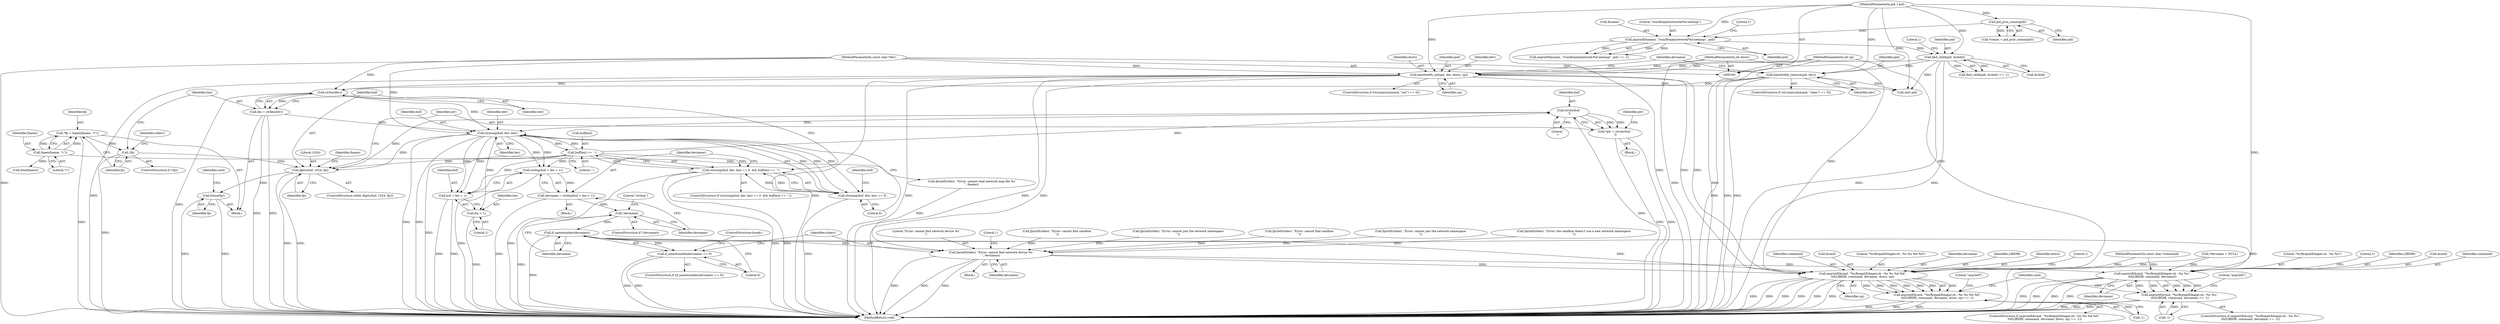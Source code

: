 digraph "0_firejail_5d43fdcd215203868d440ffc42036f5f5ffc89fc@API" {
"1000265" [label="(Call,strchr(buf, '\n'))"];
"1000288" [label="(Call,buf[len] == ':')"];
"1000283" [label="(Call,strncmp(buf, dev, len))"];
"1000265" [label="(Call,strchr(buf, '\n'))"];
"1000257" [label="(Call,fgets(buf, 1024, fp))"];
"1000241" [label="(Call,!fp)"];
"1000235" [label="(Call,*fp = fopen(fname, \"r\"))"];
"1000237" [label="(Call,fopen(fname, \"r\"))"];
"1000254" [label="(Call,strlen(dev))"];
"1000197" [label="(Call,bandwidth_set(pid, dev, down, up))"];
"1000168" [label="(Call,find_child(pid, &child))"];
"1000141" [label="(Call,asprintf(&name, \"/run/firejail/network/%d-netmap\", pid))"];
"1000112" [label="(Call,pid_proc_comm(pid))"];
"1000101" [label="(MethodParameterIn,pid_t pid)"];
"1000103" [label="(MethodParameterIn,const char *dev)"];
"1000104" [label="(MethodParameterIn,int down)"];
"1000105" [label="(MethodParameterIn,int up)"];
"1000209" [label="(Call,bandwidth_remove(pid, dev))"];
"1000252" [label="(Call,len = strlen(dev))"];
"1000263" [label="(Call,*ptr = strchr(buf, '\n'))"];
"1000322" [label="(Call,fclose(fp))"];
"1000282" [label="(Call,strncmp(buf, dev, len) == 0)"];
"1000281" [label="(Call,strncmp(buf, dev, len) == 0  && buf[len] == ':')"];
"1000296" [label="(Call,strdup(buf + len + 1))"];
"1000294" [label="(Call,devname = strdup(buf + len + 1))"];
"1000303" [label="(Call,!devname)"];
"1000309" [label="(Call,if_nametoindex(devname))"];
"1000308" [label="(Call,if_nametoindex(devname) == 0)"];
"1000313" [label="(Call,fprintf(stderr, \"Error: cannot find network device %s\n\", devname))"];
"1000340" [label="(Call,asprintf(&cmd, \"%s/firejail/fshaper.sh --%s %s %d %d\",\n\t\t\t\tLIBDIR, command, devname, down, up))"];
"1000339" [label="(Call,asprintf(&cmd, \"%s/firejail/fshaper.sh --%s %s %d %d\",\n\t\t\t\tLIBDIR, command, devname, down, up) == -1)"];
"1000357" [label="(Call,asprintf(&cmd, \"%s/firejail/fshaper.sh --%s %s\",\n\t\t\t\tLIBDIR, command, devname))"];
"1000356" [label="(Call,asprintf(&cmd, \"%s/firejail/fshaper.sh --%s %s\",\n\t\t\t\tLIBDIR, command, devname) == -1)"];
"1000297" [label="(Call,buf + len + 1)"];
"1000299" [label="(Call,len + 1)"];
"1000298" [label="(Identifier,buf)"];
"1000362" [label="(Identifier,command)"];
"1000227" [label="(Call,(int) pid)"];
"1000239" [label="(Literal,\"r\")"];
"1000303" [label="(Call,!devname)"];
"1000340" [label="(Call,asprintf(&cmd, \"%s/firejail/fshaper.sh --%s %s %d %d\",\n\t\t\t\tLIBDIR, command, devname, down, up))"];
"1000309" [label="(Call,if_nametoindex(devname))"];
"1000322" [label="(Call,fclose(fp))"];
"1000345" [label="(Identifier,command)"];
"1000235" [label="(Call,*fp = fopen(fname, \"r\"))"];
"1000209" [label="(Call,bandwidth_remove(pid, dev))"];
"1000103" [label="(MethodParameterIn,const char *dev)"];
"1000341" [label="(Call,&cmd)"];
"1000320" [label="(Call,free(fname))"];
"1000147" [label="(Literal,1)"];
"1000339" [label="(Call,asprintf(&cmd, \"%s/firejail/fshaper.sh --%s %s %d %d\",\n\t\t\t\tLIBDIR, command, devname, down, up) == -1)"];
"1000343" [label="(Literal,\"%s/firejail/fshaper.sh --%s %s %d %d\")"];
"1000173" [label="(Literal,1)"];
"1000255" [label="(Identifier,dev)"];
"1000218" [label="(Block,)"];
"1000383" [label="(Identifier,cmd)"];
"1000360" [label="(Literal,\"%s/firejail/fshaper.sh --%s %s\")"];
"1000294" [label="(Call,devname = strdup(buf + len + 1))"];
"1000321" [label="(Identifier,fname)"];
"1000284" [label="(Identifier,buf)"];
"1000169" [label="(Identifier,pid)"];
"1000160" [label="(Call,fprintf(stderr, \"Error: the sandbox doesn't use a new network namespace\n\"))"];
"1000263" [label="(Call,*ptr = strchr(buf, '\n'))"];
"1000167" [label="(Call,find_child(pid, &child) == -1)"];
"1000346" [label="(Identifier,devname)"];
"1000338" [label="(ControlStructure,if (asprintf(&cmd, \"%s/firejail/fshaper.sh --%s %s %d %d\",\n\t\t\t\tLIBDIR, command, devname, down, up) == -1))"];
"1000260" [label="(Identifier,fp)"];
"1000315" [label="(Literal,\"Error: cannot find network device %s\n\")"];
"1000285" [label="(Identifier,dev)"];
"1000104" [label="(MethodParameterIn,int down)"];
"1000245" [label="(Identifier,stderr)"];
"1000296" [label="(Call,strdup(buf + len + 1))"];
"1000191" [label="(ControlStructure,if (strcmp(command, \"set\") == 0))"];
"1000261" [label="(Block,)"];
"1000281" [label="(Call,strncmp(buf, dev, len) == 0  && buf[len] == ':')"];
"1000295" [label="(Identifier,devname)"];
"1000307" [label="(ControlStructure,if (if_nametoindex(devname) == 0))"];
"1000365" [label="(Literal,1)"];
"1000318" [label="(Literal,1)"];
"1000282" [label="(Call,strncmp(buf, dev, len) == 0)"];
"1000112" [label="(Call,pid_proc_comm(pid))"];
"1000237" [label="(Call,fopen(fname, \"r\"))"];
"1000203" [label="(ControlStructure,if (strcmp(command, \"clear\") == 0))"];
"1000170" [label="(Call,&child)"];
"1000264" [label="(Identifier,ptr)"];
"1000256" [label="(ControlStructure,while (fgets(buf, 1024, fp)))"];
"1000236" [label="(Identifier,fp)"];
"1000140" [label="(Call,asprintf(&name, \"/run/firejail/network/%d-netmap\", pid) == -1)"];
"1000141" [label="(Call,asprintf(&name, \"/run/firejail/network/%d-netmap\", pid))"];
"1000364" [label="(Call,-1)"];
"1000242" [label="(Identifier,fp)"];
"1000349" [label="(Call,-1)"];
"1000210" [label="(Identifier,pid)"];
"1000428" [label="(MethodReturn,void)"];
"1000288" [label="(Call,buf[len] == ':')"];
"1000258" [label="(Identifier,buf)"];
"1000102" [label="(MethodParameterIn,const char *command)"];
"1000344" [label="(Identifier,LIBDIR)"];
"1000201" [label="(Identifier,up)"];
"1000347" [label="(Identifier,down)"];
"1000214" [label="(Identifier,devname)"];
"1000113" [label="(Identifier,pid)"];
"1000312" [label="(Block,)"];
"1000290" [label="(Identifier,buf)"];
"1000283" [label="(Call,strncmp(buf, dev, len))"];
"1000252" [label="(Call,len = strlen(dev))"];
"1000316" [label="(Identifier,devname)"];
"1000240" [label="(ControlStructure,if (!fp))"];
"1000311" [label="(Literal,0)"];
"1000314" [label="(Identifier,stderr)"];
"1000326" [label="(Identifier,cmd)"];
"1000297" [label="(Call,buf + len + 1)"];
"1000142" [label="(Call,&name)"];
"1000198" [label="(Identifier,pid)"];
"1000361" [label="(Identifier,LIBDIR)"];
"1000110" [label="(Call,*comm = pid_proc_comm(pid))"];
"1000301" [label="(Literal,1)"];
"1000302" [label="(ControlStructure,if (!devname))"];
"1000259" [label="(Literal,1024)"];
"1000238" [label="(Identifier,fname)"];
"1000119" [label="(Call,fprintf(stderr, \"Error: cannot find sandbox\n\"))"];
"1000280" [label="(ControlStructure,if (strncmp(buf, dev, len) == 0  && buf[len] == ':'))"];
"1000352" [label="(Literal,\"asprintf\")"];
"1000257" [label="(Call,fgets(buf, 1024, fp))"];
"1000267" [label="(Literal,'\n')"];
"1000299" [label="(Call,len + 1)"];
"1000350" [label="(Literal,1)"];
"1000300" [label="(Identifier,len)"];
"1000323" [label="(Identifier,fp)"];
"1000211" [label="(Identifier,dev)"];
"1000241" [label="(Call,!fp)"];
"1000266" [label="(Identifier,buf)"];
"1000186" [label="(Call,fprintf(stderr, \"Error: cannot join the network namespace\n\"))"];
"1000292" [label="(Literal,':')"];
"1000286" [label="(Identifier,len)"];
"1000213" [label="(Call,*devname = NULL)"];
"1000355" [label="(ControlStructure,if (asprintf(&cmd, \"%s/firejail/fshaper.sh --%s %s\",\n\t\t\t\tLIBDIR, command, devname) == -1))"];
"1000367" [label="(Literal,\"asprintf\")"];
"1000304" [label="(Identifier,devname)"];
"1000145" [label="(Identifier,pid)"];
"1000289" [label="(Call,buf[len])"];
"1000199" [label="(Identifier,dev)"];
"1000101" [label="(MethodParameterIn,pid_t pid)"];
"1000144" [label="(Literal,\"/run/firejail/network/%d-netmap\")"];
"1000306" [label="(Literal,\"strdup\")"];
"1000357" [label="(Call,asprintf(&cmd, \"%s/firejail/fshaper.sh --%s %s\",\n\t\t\t\tLIBDIR, command, devname))"];
"1000356" [label="(Call,asprintf(&cmd, \"%s/firejail/fshaper.sh --%s %s\",\n\t\t\t\tLIBDIR, command, devname) == -1)"];
"1000358" [label="(Call,&cmd)"];
"1000131" [label="(Call,fprintf(stderr, \"Error: cannot find sandbox\n\"))"];
"1000200" [label="(Identifier,down)"];
"1000287" [label="(Literal,0)"];
"1000313" [label="(Call,fprintf(stderr, \"Error: cannot find network device %s\n\", devname))"];
"1000310" [label="(Identifier,devname)"];
"1000293" [label="(Block,)"];
"1000175" [label="(Call,fprintf(stderr, \"Error: cannot join the network namespace\n\"))"];
"1000244" [label="(Call,fprintf(stderr, \"Error: cannot read network map file %s\n\", fname))"];
"1000253" [label="(Identifier,len)"];
"1000197" [label="(Call,bandwidth_set(pid, dev, down, up))"];
"1000363" [label="(Identifier,devname)"];
"1000168" [label="(Call,find_child(pid, &child))"];
"1000269" [label="(Identifier,ptr)"];
"1000319" [label="(ControlStructure,break;)"];
"1000254" [label="(Call,strlen(dev))"];
"1000265" [label="(Call,strchr(buf, '\n'))"];
"1000105" [label="(MethodParameterIn,int up)"];
"1000308" [label="(Call,if_nametoindex(devname) == 0)"];
"1000348" [label="(Identifier,up)"];
"1000265" -> "1000263"  [label="AST: "];
"1000265" -> "1000267"  [label="CFG: "];
"1000266" -> "1000265"  [label="AST: "];
"1000267" -> "1000265"  [label="AST: "];
"1000263" -> "1000265"  [label="CFG: "];
"1000265" -> "1000428"  [label="DDG: "];
"1000265" -> "1000263"  [label="DDG: "];
"1000265" -> "1000263"  [label="DDG: "];
"1000288" -> "1000265"  [label="DDG: "];
"1000257" -> "1000265"  [label="DDG: "];
"1000265" -> "1000283"  [label="DDG: "];
"1000288" -> "1000281"  [label="AST: "];
"1000288" -> "1000292"  [label="CFG: "];
"1000289" -> "1000288"  [label="AST: "];
"1000292" -> "1000288"  [label="AST: "];
"1000281" -> "1000288"  [label="CFG: "];
"1000288" -> "1000428"  [label="DDG: "];
"1000288" -> "1000257"  [label="DDG: "];
"1000288" -> "1000283"  [label="DDG: "];
"1000288" -> "1000281"  [label="DDG: "];
"1000288" -> "1000281"  [label="DDG: "];
"1000283" -> "1000288"  [label="DDG: "];
"1000288" -> "1000296"  [label="DDG: "];
"1000288" -> "1000297"  [label="DDG: "];
"1000283" -> "1000282"  [label="AST: "];
"1000283" -> "1000286"  [label="CFG: "];
"1000284" -> "1000283"  [label="AST: "];
"1000285" -> "1000283"  [label="AST: "];
"1000286" -> "1000283"  [label="AST: "];
"1000287" -> "1000283"  [label="CFG: "];
"1000283" -> "1000428"  [label="DDG: "];
"1000283" -> "1000428"  [label="DDG: "];
"1000283" -> "1000257"  [label="DDG: "];
"1000283" -> "1000282"  [label="DDG: "];
"1000283" -> "1000282"  [label="DDG: "];
"1000283" -> "1000282"  [label="DDG: "];
"1000254" -> "1000283"  [label="DDG: "];
"1000103" -> "1000283"  [label="DDG: "];
"1000252" -> "1000283"  [label="DDG: "];
"1000283" -> "1000296"  [label="DDG: "];
"1000283" -> "1000296"  [label="DDG: "];
"1000283" -> "1000297"  [label="DDG: "];
"1000283" -> "1000297"  [label="DDG: "];
"1000283" -> "1000299"  [label="DDG: "];
"1000257" -> "1000256"  [label="AST: "];
"1000257" -> "1000260"  [label="CFG: "];
"1000258" -> "1000257"  [label="AST: "];
"1000259" -> "1000257"  [label="AST: "];
"1000260" -> "1000257"  [label="AST: "];
"1000264" -> "1000257"  [label="CFG: "];
"1000321" -> "1000257"  [label="CFG: "];
"1000257" -> "1000428"  [label="DDG: "];
"1000257" -> "1000428"  [label="DDG: "];
"1000241" -> "1000257"  [label="DDG: "];
"1000257" -> "1000322"  [label="DDG: "];
"1000241" -> "1000240"  [label="AST: "];
"1000241" -> "1000242"  [label="CFG: "];
"1000242" -> "1000241"  [label="AST: "];
"1000245" -> "1000241"  [label="CFG: "];
"1000253" -> "1000241"  [label="CFG: "];
"1000241" -> "1000428"  [label="DDG: "];
"1000235" -> "1000241"  [label="DDG: "];
"1000235" -> "1000218"  [label="AST: "];
"1000235" -> "1000237"  [label="CFG: "];
"1000236" -> "1000235"  [label="AST: "];
"1000237" -> "1000235"  [label="AST: "];
"1000242" -> "1000235"  [label="CFG: "];
"1000235" -> "1000428"  [label="DDG: "];
"1000237" -> "1000235"  [label="DDG: "];
"1000237" -> "1000235"  [label="DDG: "];
"1000237" -> "1000239"  [label="CFG: "];
"1000238" -> "1000237"  [label="AST: "];
"1000239" -> "1000237"  [label="AST: "];
"1000237" -> "1000244"  [label="DDG: "];
"1000237" -> "1000320"  [label="DDG: "];
"1000254" -> "1000252"  [label="AST: "];
"1000254" -> "1000255"  [label="CFG: "];
"1000255" -> "1000254"  [label="AST: "];
"1000252" -> "1000254"  [label="CFG: "];
"1000254" -> "1000428"  [label="DDG: "];
"1000254" -> "1000252"  [label="DDG: "];
"1000197" -> "1000254"  [label="DDG: "];
"1000209" -> "1000254"  [label="DDG: "];
"1000103" -> "1000254"  [label="DDG: "];
"1000197" -> "1000191"  [label="AST: "];
"1000197" -> "1000201"  [label="CFG: "];
"1000198" -> "1000197"  [label="AST: "];
"1000199" -> "1000197"  [label="AST: "];
"1000200" -> "1000197"  [label="AST: "];
"1000201" -> "1000197"  [label="AST: "];
"1000214" -> "1000197"  [label="CFG: "];
"1000197" -> "1000428"  [label="DDG: "];
"1000197" -> "1000428"  [label="DDG: "];
"1000197" -> "1000428"  [label="DDG: "];
"1000197" -> "1000428"  [label="DDG: "];
"1000197" -> "1000428"  [label="DDG: "];
"1000168" -> "1000197"  [label="DDG: "];
"1000101" -> "1000197"  [label="DDG: "];
"1000103" -> "1000197"  [label="DDG: "];
"1000104" -> "1000197"  [label="DDG: "];
"1000105" -> "1000197"  [label="DDG: "];
"1000197" -> "1000227"  [label="DDG: "];
"1000197" -> "1000340"  [label="DDG: "];
"1000197" -> "1000340"  [label="DDG: "];
"1000168" -> "1000167"  [label="AST: "];
"1000168" -> "1000170"  [label="CFG: "];
"1000169" -> "1000168"  [label="AST: "];
"1000170" -> "1000168"  [label="AST: "];
"1000173" -> "1000168"  [label="CFG: "];
"1000168" -> "1000428"  [label="DDG: "];
"1000168" -> "1000428"  [label="DDG: "];
"1000168" -> "1000167"  [label="DDG: "];
"1000168" -> "1000167"  [label="DDG: "];
"1000141" -> "1000168"  [label="DDG: "];
"1000101" -> "1000168"  [label="DDG: "];
"1000168" -> "1000209"  [label="DDG: "];
"1000168" -> "1000227"  [label="DDG: "];
"1000141" -> "1000140"  [label="AST: "];
"1000141" -> "1000145"  [label="CFG: "];
"1000142" -> "1000141"  [label="AST: "];
"1000144" -> "1000141"  [label="AST: "];
"1000145" -> "1000141"  [label="AST: "];
"1000147" -> "1000141"  [label="CFG: "];
"1000141" -> "1000428"  [label="DDG: "];
"1000141" -> "1000140"  [label="DDG: "];
"1000141" -> "1000140"  [label="DDG: "];
"1000141" -> "1000140"  [label="DDG: "];
"1000112" -> "1000141"  [label="DDG: "];
"1000101" -> "1000141"  [label="DDG: "];
"1000112" -> "1000110"  [label="AST: "];
"1000112" -> "1000113"  [label="CFG: "];
"1000113" -> "1000112"  [label="AST: "];
"1000110" -> "1000112"  [label="CFG: "];
"1000112" -> "1000110"  [label="DDG: "];
"1000101" -> "1000112"  [label="DDG: "];
"1000101" -> "1000100"  [label="AST: "];
"1000101" -> "1000428"  [label="DDG: "];
"1000101" -> "1000209"  [label="DDG: "];
"1000101" -> "1000227"  [label="DDG: "];
"1000103" -> "1000100"  [label="AST: "];
"1000103" -> "1000428"  [label="DDG: "];
"1000103" -> "1000209"  [label="DDG: "];
"1000104" -> "1000100"  [label="AST: "];
"1000104" -> "1000428"  [label="DDG: "];
"1000104" -> "1000340"  [label="DDG: "];
"1000105" -> "1000100"  [label="AST: "];
"1000105" -> "1000428"  [label="DDG: "];
"1000105" -> "1000340"  [label="DDG: "];
"1000209" -> "1000203"  [label="AST: "];
"1000209" -> "1000211"  [label="CFG: "];
"1000210" -> "1000209"  [label="AST: "];
"1000211" -> "1000209"  [label="AST: "];
"1000214" -> "1000209"  [label="CFG: "];
"1000209" -> "1000428"  [label="DDG: "];
"1000209" -> "1000428"  [label="DDG: "];
"1000209" -> "1000428"  [label="DDG: "];
"1000209" -> "1000227"  [label="DDG: "];
"1000252" -> "1000218"  [label="AST: "];
"1000253" -> "1000252"  [label="AST: "];
"1000258" -> "1000252"  [label="CFG: "];
"1000252" -> "1000428"  [label="DDG: "];
"1000252" -> "1000428"  [label="DDG: "];
"1000263" -> "1000261"  [label="AST: "];
"1000264" -> "1000263"  [label="AST: "];
"1000269" -> "1000263"  [label="CFG: "];
"1000263" -> "1000428"  [label="DDG: "];
"1000263" -> "1000428"  [label="DDG: "];
"1000322" -> "1000218"  [label="AST: "];
"1000322" -> "1000323"  [label="CFG: "];
"1000323" -> "1000322"  [label="AST: "];
"1000326" -> "1000322"  [label="CFG: "];
"1000322" -> "1000428"  [label="DDG: "];
"1000322" -> "1000428"  [label="DDG: "];
"1000282" -> "1000281"  [label="AST: "];
"1000282" -> "1000287"  [label="CFG: "];
"1000287" -> "1000282"  [label="AST: "];
"1000290" -> "1000282"  [label="CFG: "];
"1000281" -> "1000282"  [label="CFG: "];
"1000282" -> "1000428"  [label="DDG: "];
"1000282" -> "1000281"  [label="DDG: "];
"1000282" -> "1000281"  [label="DDG: "];
"1000281" -> "1000280"  [label="AST: "];
"1000258" -> "1000281"  [label="CFG: "];
"1000295" -> "1000281"  [label="CFG: "];
"1000281" -> "1000428"  [label="DDG: "];
"1000281" -> "1000428"  [label="DDG: "];
"1000281" -> "1000428"  [label="DDG: "];
"1000296" -> "1000294"  [label="AST: "];
"1000296" -> "1000297"  [label="CFG: "];
"1000297" -> "1000296"  [label="AST: "];
"1000294" -> "1000296"  [label="CFG: "];
"1000296" -> "1000428"  [label="DDG: "];
"1000296" -> "1000294"  [label="DDG: "];
"1000294" -> "1000293"  [label="AST: "];
"1000295" -> "1000294"  [label="AST: "];
"1000304" -> "1000294"  [label="CFG: "];
"1000294" -> "1000428"  [label="DDG: "];
"1000294" -> "1000303"  [label="DDG: "];
"1000303" -> "1000302"  [label="AST: "];
"1000303" -> "1000304"  [label="CFG: "];
"1000304" -> "1000303"  [label="AST: "];
"1000306" -> "1000303"  [label="CFG: "];
"1000310" -> "1000303"  [label="CFG: "];
"1000303" -> "1000428"  [label="DDG: "];
"1000303" -> "1000309"  [label="DDG: "];
"1000309" -> "1000308"  [label="AST: "];
"1000309" -> "1000310"  [label="CFG: "];
"1000310" -> "1000309"  [label="AST: "];
"1000311" -> "1000309"  [label="CFG: "];
"1000309" -> "1000428"  [label="DDG: "];
"1000309" -> "1000308"  [label="DDG: "];
"1000309" -> "1000313"  [label="DDG: "];
"1000309" -> "1000340"  [label="DDG: "];
"1000309" -> "1000357"  [label="DDG: "];
"1000308" -> "1000307"  [label="AST: "];
"1000308" -> "1000311"  [label="CFG: "];
"1000311" -> "1000308"  [label="AST: "];
"1000314" -> "1000308"  [label="CFG: "];
"1000319" -> "1000308"  [label="CFG: "];
"1000308" -> "1000428"  [label="DDG: "];
"1000308" -> "1000428"  [label="DDG: "];
"1000313" -> "1000312"  [label="AST: "];
"1000313" -> "1000316"  [label="CFG: "];
"1000314" -> "1000313"  [label="AST: "];
"1000315" -> "1000313"  [label="AST: "];
"1000316" -> "1000313"  [label="AST: "];
"1000318" -> "1000313"  [label="CFG: "];
"1000313" -> "1000428"  [label="DDG: "];
"1000313" -> "1000428"  [label="DDG: "];
"1000313" -> "1000428"  [label="DDG: "];
"1000186" -> "1000313"  [label="DDG: "];
"1000131" -> "1000313"  [label="DDG: "];
"1000175" -> "1000313"  [label="DDG: "];
"1000119" -> "1000313"  [label="DDG: "];
"1000244" -> "1000313"  [label="DDG: "];
"1000160" -> "1000313"  [label="DDG: "];
"1000313" -> "1000340"  [label="DDG: "];
"1000313" -> "1000357"  [label="DDG: "];
"1000340" -> "1000339"  [label="AST: "];
"1000340" -> "1000348"  [label="CFG: "];
"1000341" -> "1000340"  [label="AST: "];
"1000343" -> "1000340"  [label="AST: "];
"1000344" -> "1000340"  [label="AST: "];
"1000345" -> "1000340"  [label="AST: "];
"1000346" -> "1000340"  [label="AST: "];
"1000347" -> "1000340"  [label="AST: "];
"1000348" -> "1000340"  [label="AST: "];
"1000350" -> "1000340"  [label="CFG: "];
"1000340" -> "1000428"  [label="DDG: "];
"1000340" -> "1000428"  [label="DDG: "];
"1000340" -> "1000428"  [label="DDG: "];
"1000340" -> "1000428"  [label="DDG: "];
"1000340" -> "1000428"  [label="DDG: "];
"1000340" -> "1000428"  [label="DDG: "];
"1000340" -> "1000339"  [label="DDG: "];
"1000340" -> "1000339"  [label="DDG: "];
"1000340" -> "1000339"  [label="DDG: "];
"1000340" -> "1000339"  [label="DDG: "];
"1000340" -> "1000339"  [label="DDG: "];
"1000340" -> "1000339"  [label="DDG: "];
"1000340" -> "1000339"  [label="DDG: "];
"1000102" -> "1000340"  [label="DDG: "];
"1000213" -> "1000340"  [label="DDG: "];
"1000339" -> "1000338"  [label="AST: "];
"1000339" -> "1000349"  [label="CFG: "];
"1000349" -> "1000339"  [label="AST: "];
"1000352" -> "1000339"  [label="CFG: "];
"1000383" -> "1000339"  [label="CFG: "];
"1000339" -> "1000428"  [label="DDG: "];
"1000339" -> "1000428"  [label="DDG: "];
"1000339" -> "1000428"  [label="DDG: "];
"1000349" -> "1000339"  [label="DDG: "];
"1000357" -> "1000356"  [label="AST: "];
"1000357" -> "1000363"  [label="CFG: "];
"1000358" -> "1000357"  [label="AST: "];
"1000360" -> "1000357"  [label="AST: "];
"1000361" -> "1000357"  [label="AST: "];
"1000362" -> "1000357"  [label="AST: "];
"1000363" -> "1000357"  [label="AST: "];
"1000365" -> "1000357"  [label="CFG: "];
"1000357" -> "1000428"  [label="DDG: "];
"1000357" -> "1000428"  [label="DDG: "];
"1000357" -> "1000428"  [label="DDG: "];
"1000357" -> "1000428"  [label="DDG: "];
"1000357" -> "1000356"  [label="DDG: "];
"1000357" -> "1000356"  [label="DDG: "];
"1000357" -> "1000356"  [label="DDG: "];
"1000357" -> "1000356"  [label="DDG: "];
"1000357" -> "1000356"  [label="DDG: "];
"1000102" -> "1000357"  [label="DDG: "];
"1000213" -> "1000357"  [label="DDG: "];
"1000356" -> "1000355"  [label="AST: "];
"1000356" -> "1000364"  [label="CFG: "];
"1000364" -> "1000356"  [label="AST: "];
"1000367" -> "1000356"  [label="CFG: "];
"1000383" -> "1000356"  [label="CFG: "];
"1000356" -> "1000428"  [label="DDG: "];
"1000356" -> "1000428"  [label="DDG: "];
"1000356" -> "1000428"  [label="DDG: "];
"1000364" -> "1000356"  [label="DDG: "];
"1000297" -> "1000299"  [label="CFG: "];
"1000298" -> "1000297"  [label="AST: "];
"1000299" -> "1000297"  [label="AST: "];
"1000297" -> "1000428"  [label="DDG: "];
"1000297" -> "1000428"  [label="DDG: "];
"1000299" -> "1000301"  [label="CFG: "];
"1000300" -> "1000299"  [label="AST: "];
"1000301" -> "1000299"  [label="AST: "];
"1000299" -> "1000428"  [label="DDG: "];
}
